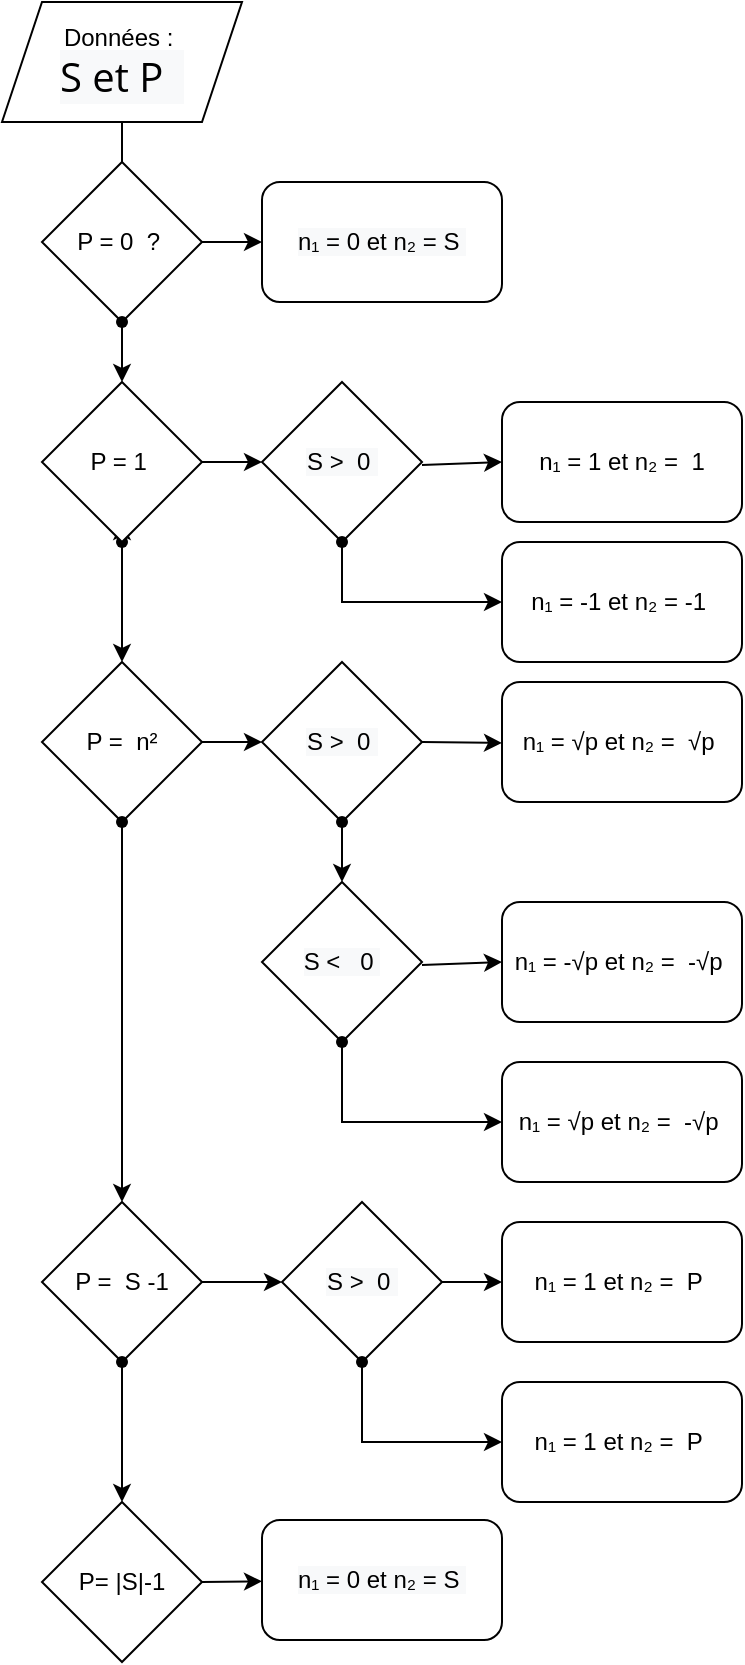 <mxfile version="21.6.8" type="github">
  <diagram name="Page-1" id="oXkhcKXqqHTmxrn9fmlG">
    <mxGraphModel dx="883" dy="760" grid="1" gridSize="10" guides="1" tooltips="1" connect="1" arrows="1" fold="1" page="1" pageScale="1" pageWidth="827" pageHeight="1169" math="0" shadow="0">
      <root>
        <mxCell id="0" />
        <mxCell id="1" parent="0" />
        <mxCell id="xhGbVaQIMAE0yXhCrkGo-1" value="Données :&amp;nbsp;&lt;br style=&quot;box-sizing: content-box; -webkit-font-smoothing: antialiased; font-family: &amp;quot;Open Sans&amp;quot;, &amp;quot;VP Default&amp;quot;; font-size: 20px; background-color: rgb(248, 249, 250);&quot;&gt;&lt;span style=&quot;font-family: &amp;quot;Open Sans&amp;quot;, &amp;quot;VP Default&amp;quot;; font-size: 20px; background-color: rgb(248, 249, 250);&quot;&gt;S et P&amp;nbsp;&amp;nbsp;&lt;/span&gt;" style="shape=parallelogram;perimeter=parallelogramPerimeter;whiteSpace=wrap;html=1;fixedSize=1;" vertex="1" parent="1">
          <mxGeometry x="350" y="410" width="120" height="60" as="geometry" />
        </mxCell>
        <mxCell id="xhGbVaQIMAE0yXhCrkGo-2" value="" style="endArrow=classic;html=1;rounded=0;exitX=0.5;exitY=1;exitDx=0;exitDy=0;" edge="1" parent="1" source="xhGbVaQIMAE0yXhCrkGo-1">
          <mxGeometry width="50" height="50" relative="1" as="geometry">
            <mxPoint x="390" y="460" as="sourcePoint" />
            <mxPoint x="410" y="510" as="targetPoint" />
          </mxGeometry>
        </mxCell>
        <mxCell id="xhGbVaQIMAE0yXhCrkGo-3" value="P = 0&amp;nbsp; ?&amp;nbsp;" style="rhombus;whiteSpace=wrap;html=1;" vertex="1" parent="1">
          <mxGeometry x="370" y="490" width="80" height="80" as="geometry" />
        </mxCell>
        <mxCell id="xhGbVaQIMAE0yXhCrkGo-4" value="" style="endArrow=classic;html=1;rounded=0;exitDx=0;exitDy=0;" edge="1" parent="1" source="xhGbVaQIMAE0yXhCrkGo-7">
          <mxGeometry width="50" height="50" relative="1" as="geometry">
            <mxPoint x="400" y="710" as="sourcePoint" />
            <mxPoint x="410" y="670" as="targetPoint" />
          </mxGeometry>
        </mxCell>
        <mxCell id="xhGbVaQIMAE0yXhCrkGo-5" value="" style="endArrow=classic;html=1;rounded=0;exitX=1;exitY=0.5;exitDx=0;exitDy=0;" edge="1" parent="1" source="xhGbVaQIMAE0yXhCrkGo-3" target="xhGbVaQIMAE0yXhCrkGo-6">
          <mxGeometry width="50" height="50" relative="1" as="geometry">
            <mxPoint x="390" y="650" as="sourcePoint" />
            <mxPoint x="600" y="540" as="targetPoint" />
          </mxGeometry>
        </mxCell>
        <mxCell id="xhGbVaQIMAE0yXhCrkGo-6" value="&lt;span style=&quot;color: rgb(0, 0, 0); font-family: Helvetica, &amp;quot;VP Default&amp;quot;; font-size: 12px; font-style: normal; font-variant-ligatures: normal; font-variant-caps: normal; font-weight: 400; letter-spacing: normal; orphans: 2; text-align: center; text-indent: 0px; text-transform: none; widows: 2; word-spacing: 0px; -webkit-text-stroke-width: 0px; background-color: rgb(248, 249, 250); text-decoration-thickness: initial; text-decoration-style: initial; text-decoration-color: initial; float: none; display: inline !important;&quot;&gt;n₁ = 0 et n₂ = S&amp;nbsp;&lt;/span&gt;" style="rounded=1;whiteSpace=wrap;html=1;" vertex="1" parent="1">
          <mxGeometry x="480" y="500" width="120" height="60" as="geometry" />
        </mxCell>
        <mxCell id="xhGbVaQIMAE0yXhCrkGo-8" value="" style="endArrow=classic;html=1;rounded=0;exitX=1;exitY=0.5;exitDx=0;exitDy=0;" edge="1" parent="1" source="xhGbVaQIMAE0yXhCrkGo-7" target="xhGbVaQIMAE0yXhCrkGo-9">
          <mxGeometry width="50" height="50" relative="1" as="geometry">
            <mxPoint x="520" y="650" as="sourcePoint" />
            <mxPoint x="520" y="710" as="targetPoint" />
          </mxGeometry>
        </mxCell>
        <mxCell id="xhGbVaQIMAE0yXhCrkGo-9" value="&lt;meta charset=&quot;utf-8&quot;&gt;&lt;span style=&quot;color: rgb(0, 0, 0); font-family: Helvetica, &amp;quot;VP Default&amp;quot;; font-size: 12px; font-style: normal; font-variant-ligatures: normal; font-variant-caps: normal; font-weight: 400; letter-spacing: normal; orphans: 2; text-align: center; text-indent: 0px; text-transform: none; widows: 2; word-spacing: 0px; -webkit-text-stroke-width: 0px; background-color: rgb(248, 249, 250); text-decoration-thickness: initial; text-decoration-style: initial; text-decoration-color: initial; float: none; display: inline !important;&quot;&gt;S &amp;gt;&amp;nbsp; 0&amp;nbsp;&lt;/span&gt;" style="rhombus;whiteSpace=wrap;html=1;" vertex="1" parent="1">
          <mxGeometry x="480" y="600" width="80" height="80" as="geometry" />
        </mxCell>
        <mxCell id="xhGbVaQIMAE0yXhCrkGo-10" value="" style="shape=waypoint;sketch=0;fillStyle=solid;size=6;pointerEvents=1;points=[];fillColor=none;resizable=0;rotatable=0;perimeter=centerPerimeter;snapToPoint=1;" vertex="1" parent="1">
          <mxGeometry x="510" y="670" width="20" height="20" as="geometry" />
        </mxCell>
        <mxCell id="xhGbVaQIMAE0yXhCrkGo-13" value="" style="endArrow=classic;html=1;rounded=0;exitDx=0;exitDy=0;" edge="1" parent="1" source="xhGbVaQIMAE0yXhCrkGo-18">
          <mxGeometry width="50" height="50" relative="1" as="geometry">
            <mxPoint x="410" y="740" as="sourcePoint" />
            <mxPoint x="409.5" y="815" as="targetPoint" />
            <Array as="points">
              <mxPoint x="410" y="790" />
            </Array>
          </mxGeometry>
        </mxCell>
        <mxCell id="xhGbVaQIMAE0yXhCrkGo-14" value="n₁ = 1 et n₂ =&amp;nbsp; 1" style="rounded=1;whiteSpace=wrap;html=1;" vertex="1" parent="1">
          <mxGeometry x="600" y="610" width="120" height="60" as="geometry" />
        </mxCell>
        <mxCell id="xhGbVaQIMAE0yXhCrkGo-15" value="" style="endArrow=classic;html=1;rounded=0;exitX=1;exitY=0.5;exitDx=0;exitDy=0;entryX=0;entryY=0.5;entryDx=0;entryDy=0;" edge="1" parent="1" target="xhGbVaQIMAE0yXhCrkGo-14">
          <mxGeometry width="50" height="50" relative="1" as="geometry">
            <mxPoint x="560" y="641.5" as="sourcePoint" />
            <mxPoint x="600" y="650" as="targetPoint" />
          </mxGeometry>
        </mxCell>
        <mxCell id="xhGbVaQIMAE0yXhCrkGo-16" value="n₁ = -1 et n₂ = -1&amp;nbsp;" style="rounded=1;whiteSpace=wrap;html=1;" vertex="1" parent="1">
          <mxGeometry x="600" y="680" width="120" height="60" as="geometry" />
        </mxCell>
        <mxCell id="xhGbVaQIMAE0yXhCrkGo-17" value="" style="endArrow=classic;html=1;rounded=0;exitX=1;exitY=0.5;exitDx=0;exitDy=0;entryX=0;entryY=0.5;entryDx=0;entryDy=0;" edge="1" parent="1" target="xhGbVaQIMAE0yXhCrkGo-16">
          <mxGeometry width="50" height="50" relative="1" as="geometry">
            <mxPoint x="520" y="681.5" as="sourcePoint" />
            <mxPoint x="610" y="678.5" as="targetPoint" />
            <Array as="points">
              <mxPoint x="520" y="710" />
            </Array>
          </mxGeometry>
        </mxCell>
        <mxCell id="xhGbVaQIMAE0yXhCrkGo-19" value="" style="shape=waypoint;sketch=0;fillStyle=solid;size=6;pointerEvents=1;points=[];fillColor=none;resizable=0;rotatable=0;perimeter=centerPerimeter;snapToPoint=1;" vertex="1" parent="1">
          <mxGeometry x="400" y="670" width="20" height="20" as="geometry" />
        </mxCell>
        <mxCell id="xhGbVaQIMAE0yXhCrkGo-21" value="" style="endArrow=classic;html=1;rounded=0;exitX=1;exitY=0.5;exitDx=0;exitDy=0;" edge="1" parent="1" target="xhGbVaQIMAE0yXhCrkGo-22" source="xhGbVaQIMAE0yXhCrkGo-18">
          <mxGeometry width="50" height="50" relative="1" as="geometry">
            <mxPoint x="450" y="850" as="sourcePoint" />
            <mxPoint x="520" y="890" as="targetPoint" />
          </mxGeometry>
        </mxCell>
        <mxCell id="xhGbVaQIMAE0yXhCrkGo-22" value="&lt;meta charset=&quot;utf-8&quot;&gt;&lt;span style=&quot;color: rgb(0, 0, 0); font-family: Helvetica, &amp;quot;VP Default&amp;quot;; font-size: 12px; font-style: normal; font-variant-ligatures: normal; font-variant-caps: normal; font-weight: 400; letter-spacing: normal; orphans: 2; text-align: center; text-indent: 0px; text-transform: none; widows: 2; word-spacing: 0px; -webkit-text-stroke-width: 0px; background-color: rgb(248, 249, 250); text-decoration-thickness: initial; text-decoration-style: initial; text-decoration-color: initial; float: none; display: inline !important;&quot;&gt;S &amp;gt;&amp;nbsp; 0&amp;nbsp;&lt;/span&gt;" style="rhombus;whiteSpace=wrap;html=1;" vertex="1" parent="1">
          <mxGeometry x="480" y="740" width="80" height="80" as="geometry" />
        </mxCell>
        <mxCell id="xhGbVaQIMAE0yXhCrkGo-23" value="" style="shape=waypoint;sketch=0;fillStyle=solid;size=6;pointerEvents=1;points=[];fillColor=none;resizable=0;rotatable=0;perimeter=centerPerimeter;snapToPoint=1;" vertex="1" parent="1">
          <mxGeometry x="510" y="810" width="20" height="20" as="geometry" />
        </mxCell>
        <mxCell id="xhGbVaQIMAE0yXhCrkGo-24" value="n₁ = √p et n₂ =&amp;nbsp; √p&amp;nbsp;" style="rounded=1;whiteSpace=wrap;html=1;" vertex="1" parent="1">
          <mxGeometry x="600" y="750" width="120" height="60" as="geometry" />
        </mxCell>
        <mxCell id="xhGbVaQIMAE0yXhCrkGo-25" value="" style="endArrow=classic;html=1;rounded=0;exitX=1;exitY=0.5;exitDx=0;exitDy=0;" edge="1" parent="1">
          <mxGeometry width="50" height="50" relative="1" as="geometry">
            <mxPoint x="560" y="780" as="sourcePoint" />
            <mxPoint x="600" y="780.5" as="targetPoint" />
          </mxGeometry>
        </mxCell>
        <mxCell id="xhGbVaQIMAE0yXhCrkGo-26" value="n₁ = -√p et n₂ =&amp;nbsp; -√p&amp;nbsp;" style="rounded=1;whiteSpace=wrap;html=1;" vertex="1" parent="1">
          <mxGeometry x="600" y="860" width="120" height="60" as="geometry" />
        </mxCell>
        <mxCell id="xhGbVaQIMAE0yXhCrkGo-34" value="&lt;span style=&quot;color: rgb(0, 0, 0); font-family: Helvetica, &amp;quot;VP Default&amp;quot;; font-size: 12px; font-style: normal; font-variant-ligatures: normal; font-variant-caps: normal; font-weight: 400; letter-spacing: normal; orphans: 2; text-align: center; text-indent: 0px; text-transform: none; widows: 2; word-spacing: 0px; -webkit-text-stroke-width: 0px; background-color: rgb(248, 249, 250); text-decoration-thickness: initial; text-decoration-style: initial; text-decoration-color: initial; float: none; display: inline !important;&quot;&gt;S &amp;lt;&amp;nbsp;&amp;nbsp; 0&amp;nbsp;&lt;/span&gt;" style="rhombus;whiteSpace=wrap;html=1;" vertex="1" parent="1">
          <mxGeometry x="480" y="850" width="80" height="80" as="geometry" />
        </mxCell>
        <mxCell id="xhGbVaQIMAE0yXhCrkGo-35" value="" style="shape=waypoint;sketch=0;fillStyle=solid;size=6;pointerEvents=1;points=[];fillColor=none;resizable=0;rotatable=0;perimeter=centerPerimeter;snapToPoint=1;" vertex="1" parent="1">
          <mxGeometry x="510" y="920" width="20" height="20" as="geometry" />
        </mxCell>
        <mxCell id="xhGbVaQIMAE0yXhCrkGo-36" value="n₁ = √p et n₂ =&amp;nbsp; -√p&amp;nbsp;" style="rounded=1;whiteSpace=wrap;html=1;" vertex="1" parent="1">
          <mxGeometry x="600" y="940" width="120" height="60" as="geometry" />
        </mxCell>
        <mxCell id="xhGbVaQIMAE0yXhCrkGo-37" value="" style="endArrow=classic;html=1;rounded=0;exitX=1;exitY=0.5;exitDx=0;exitDy=0;entryX=0.5;entryY=0;entryDx=0;entryDy=0;" edge="1" parent="1" target="xhGbVaQIMAE0yXhCrkGo-34">
          <mxGeometry width="50" height="50" relative="1" as="geometry">
            <mxPoint x="520" y="820" as="sourcePoint" />
            <mxPoint x="530" y="870" as="targetPoint" />
          </mxGeometry>
        </mxCell>
        <mxCell id="xhGbVaQIMAE0yXhCrkGo-38" value="" style="endArrow=classic;html=1;rounded=0;exitX=1;exitY=0.5;exitDx=0;exitDy=0;entryX=0;entryY=0.5;entryDx=0;entryDy=0;" edge="1" parent="1" target="xhGbVaQIMAE0yXhCrkGo-26">
          <mxGeometry width="50" height="50" relative="1" as="geometry">
            <mxPoint x="560" y="891.5" as="sourcePoint" />
            <mxPoint x="650" y="888.5" as="targetPoint" />
          </mxGeometry>
        </mxCell>
        <mxCell id="xhGbVaQIMAE0yXhCrkGo-7" value="P = 1&amp;nbsp;" style="rhombus;whiteSpace=wrap;html=1;" vertex="1" parent="1">
          <mxGeometry x="370" y="600" width="80" height="80" as="geometry" />
        </mxCell>
        <mxCell id="xhGbVaQIMAE0yXhCrkGo-46" value="" style="endArrow=classic;html=1;rounded=0;exitDx=0;exitDy=0;entryX=0.5;entryY=0;entryDx=0;entryDy=0;" edge="1" parent="1" source="xhGbVaQIMAE0yXhCrkGo-47" target="xhGbVaQIMAE0yXhCrkGo-7">
          <mxGeometry width="50" height="50" relative="1" as="geometry">
            <mxPoint x="400" y="550" as="sourcePoint" />
            <mxPoint x="450" y="500" as="targetPoint" />
          </mxGeometry>
        </mxCell>
        <mxCell id="xhGbVaQIMAE0yXhCrkGo-48" value="" style="endArrow=classic;html=1;rounded=0;exitX=0.5;exitY=1;exitDx=0;exitDy=0;entryDx=0;entryDy=0;" edge="1" parent="1" source="xhGbVaQIMAE0yXhCrkGo-3" target="xhGbVaQIMAE0yXhCrkGo-47">
          <mxGeometry width="50" height="50" relative="1" as="geometry">
            <mxPoint x="410" y="570" as="sourcePoint" />
            <mxPoint x="410" y="600" as="targetPoint" />
          </mxGeometry>
        </mxCell>
        <mxCell id="xhGbVaQIMAE0yXhCrkGo-47" value="" style="shape=waypoint;sketch=0;fillStyle=solid;size=6;pointerEvents=1;points=[];fillColor=none;resizable=0;rotatable=0;perimeter=centerPerimeter;snapToPoint=1;" vertex="1" parent="1">
          <mxGeometry x="400" y="560" width="20" height="20" as="geometry" />
        </mxCell>
        <mxCell id="xhGbVaQIMAE0yXhCrkGo-49" value="" style="endArrow=classic;html=1;rounded=0;exitDx=0;exitDy=0;" edge="1" parent="1" source="xhGbVaQIMAE0yXhCrkGo-19" target="xhGbVaQIMAE0yXhCrkGo-18">
          <mxGeometry width="50" height="50" relative="1" as="geometry">
            <mxPoint x="410" y="680" as="sourcePoint" />
            <mxPoint x="409.5" y="825" as="targetPoint" />
            <Array as="points" />
          </mxGeometry>
        </mxCell>
        <mxCell id="xhGbVaQIMAE0yXhCrkGo-18" value="P =&amp;nbsp; n²" style="rhombus;whiteSpace=wrap;html=1;" vertex="1" parent="1">
          <mxGeometry x="370" y="740" width="80" height="80" as="geometry" />
        </mxCell>
        <mxCell id="xhGbVaQIMAE0yXhCrkGo-52" value="" style="endArrow=classic;html=1;rounded=0;exitX=1;exitY=0.5;exitDx=0;exitDy=0;" edge="1" parent="1" source="xhGbVaQIMAE0yXhCrkGo-64" target="xhGbVaQIMAE0yXhCrkGo-53">
          <mxGeometry width="50" height="50" relative="1" as="geometry">
            <mxPoint x="450" y="1140" as="sourcePoint" />
            <mxPoint x="520" y="1180" as="targetPoint" />
          </mxGeometry>
        </mxCell>
        <mxCell id="xhGbVaQIMAE0yXhCrkGo-53" value="&lt;meta charset=&quot;utf-8&quot;&gt;&lt;span style=&quot;color: rgb(0, 0, 0); font-family: Helvetica, &amp;quot;VP Default&amp;quot;; font-size: 12px; font-style: normal; font-variant-ligatures: normal; font-variant-caps: normal; font-weight: 400; letter-spacing: normal; orphans: 2; text-align: center; text-indent: 0px; text-transform: none; widows: 2; word-spacing: 0px; -webkit-text-stroke-width: 0px; background-color: rgb(248, 249, 250); text-decoration-thickness: initial; text-decoration-style: initial; text-decoration-color: initial; float: none; display: inline !important;&quot;&gt;S &amp;gt;&amp;nbsp; 0&amp;nbsp;&lt;/span&gt;" style="rhombus;whiteSpace=wrap;html=1;" vertex="1" parent="1">
          <mxGeometry x="490" y="1010" width="80" height="80" as="geometry" />
        </mxCell>
        <mxCell id="xhGbVaQIMAE0yXhCrkGo-55" value="n₁ = 1 et n₂ =&amp;nbsp; P&amp;nbsp;" style="rounded=1;whiteSpace=wrap;html=1;" vertex="1" parent="1">
          <mxGeometry x="600" y="1020" width="120" height="60" as="geometry" />
        </mxCell>
        <mxCell id="xhGbVaQIMAE0yXhCrkGo-56" value="" style="endArrow=classic;html=1;rounded=0;" edge="1" parent="1">
          <mxGeometry width="50" height="50" relative="1" as="geometry">
            <mxPoint x="570" y="1050" as="sourcePoint" />
            <mxPoint x="600" y="1050" as="targetPoint" />
          </mxGeometry>
        </mxCell>
        <mxCell id="xhGbVaQIMAE0yXhCrkGo-57" value="n₁ = 1 et n₂ =&amp;nbsp; P&amp;nbsp;" style="rounded=1;whiteSpace=wrap;html=1;" vertex="1" parent="1">
          <mxGeometry x="600" y="1100" width="120" height="60" as="geometry" />
        </mxCell>
        <mxCell id="xhGbVaQIMAE0yXhCrkGo-61" value="" style="endArrow=classic;html=1;rounded=0;exitDx=0;exitDy=0;entryX=0;entryY=0.5;entryDx=0;entryDy=0;" edge="1" parent="1" target="xhGbVaQIMAE0yXhCrkGo-57" source="xhGbVaQIMAE0yXhCrkGo-54">
          <mxGeometry width="50" height="50" relative="1" as="geometry">
            <mxPoint x="520" y="1110" as="sourcePoint" />
            <mxPoint x="520" y="1140" as="targetPoint" />
            <Array as="points">
              <mxPoint x="530" y="1130" />
            </Array>
          </mxGeometry>
        </mxCell>
        <mxCell id="xhGbVaQIMAE0yXhCrkGo-64" value="P =&amp;nbsp; S -1" style="rhombus;whiteSpace=wrap;html=1;" vertex="1" parent="1">
          <mxGeometry x="370" y="1010" width="80" height="80" as="geometry" />
        </mxCell>
        <mxCell id="xhGbVaQIMAE0yXhCrkGo-65" value="" style="endArrow=classic;html=1;rounded=0;exitDx=0;exitDy=0;entryX=0.5;entryY=0;entryDx=0;entryDy=0;" edge="1" parent="1" source="xhGbVaQIMAE0yXhCrkGo-66" target="xhGbVaQIMAE0yXhCrkGo-64">
          <mxGeometry width="50" height="50" relative="1" as="geometry">
            <mxPoint x="409.5" y="830" as="sourcePoint" />
            <mxPoint x="410" y="1010" as="targetPoint" />
            <Array as="points" />
          </mxGeometry>
        </mxCell>
        <mxCell id="xhGbVaQIMAE0yXhCrkGo-67" value="" style="endArrow=classic;html=1;rounded=0;exitDx=0;exitDy=0;entryDx=0;entryDy=0;" edge="1" parent="1" target="xhGbVaQIMAE0yXhCrkGo-66">
          <mxGeometry width="50" height="50" relative="1" as="geometry">
            <mxPoint x="409.5" y="820" as="sourcePoint" />
            <mxPoint x="410" y="1020" as="targetPoint" />
            <Array as="points" />
          </mxGeometry>
        </mxCell>
        <mxCell id="xhGbVaQIMAE0yXhCrkGo-66" value="" style="shape=waypoint;sketch=0;fillStyle=solid;size=6;pointerEvents=1;points=[];fillColor=none;resizable=0;rotatable=0;perimeter=centerPerimeter;snapToPoint=1;" vertex="1" parent="1">
          <mxGeometry x="400" y="810" width="20" height="20" as="geometry" />
        </mxCell>
        <mxCell id="xhGbVaQIMAE0yXhCrkGo-70" value="P= |S|-1" style="rhombus;whiteSpace=wrap;html=1;" vertex="1" parent="1">
          <mxGeometry x="370" y="1160" width="80" height="80" as="geometry" />
        </mxCell>
        <mxCell id="xhGbVaQIMAE0yXhCrkGo-71" value="" style="endArrow=classic;html=1;rounded=0;exitX=1;exitY=0.5;exitDx=0;exitDy=0;" edge="1" parent="1" source="xhGbVaQIMAE0yXhCrkGo-70" target="xhGbVaQIMAE0yXhCrkGo-72">
          <mxGeometry width="50" height="50" relative="1" as="geometry">
            <mxPoint x="390" y="1340" as="sourcePoint" />
            <mxPoint x="600" y="1230" as="targetPoint" />
          </mxGeometry>
        </mxCell>
        <mxCell id="xhGbVaQIMAE0yXhCrkGo-72" value="&lt;span style=&quot;color: rgb(0, 0, 0); font-family: Helvetica, &amp;quot;VP Default&amp;quot;; font-size: 12px; font-style: normal; font-variant-ligatures: normal; font-variant-caps: normal; font-weight: 400; letter-spacing: normal; orphans: 2; text-align: center; text-indent: 0px; text-transform: none; widows: 2; word-spacing: 0px; -webkit-text-stroke-width: 0px; background-color: rgb(248, 249, 250); text-decoration-thickness: initial; text-decoration-style: initial; text-decoration-color: initial; float: none; display: inline !important;&quot;&gt;n₁ = 0 et n₂ = S&amp;nbsp;&lt;/span&gt;" style="rounded=1;whiteSpace=wrap;html=1;" vertex="1" parent="1">
          <mxGeometry x="480" y="1169" width="120" height="60" as="geometry" />
        </mxCell>
        <mxCell id="xhGbVaQIMAE0yXhCrkGo-75" value="" style="endArrow=classic;html=1;rounded=0;entryX=0.5;entryY=0;entryDx=0;entryDy=0;" edge="1" parent="1" source="xhGbVaQIMAE0yXhCrkGo-82" target="xhGbVaQIMAE0yXhCrkGo-70">
          <mxGeometry width="50" height="50" relative="1" as="geometry">
            <mxPoint x="413" y="1110" as="sourcePoint" />
            <mxPoint x="410" y="1150" as="targetPoint" />
            <Array as="points" />
          </mxGeometry>
        </mxCell>
        <mxCell id="xhGbVaQIMAE0yXhCrkGo-79" value="" style="endArrow=classic;html=1;rounded=0;entryX=0;entryY=0.5;entryDx=0;entryDy=0;" edge="1" parent="1" target="xhGbVaQIMAE0yXhCrkGo-36">
          <mxGeometry width="50" height="50" relative="1" as="geometry">
            <mxPoint x="520" y="930" as="sourcePoint" />
            <mxPoint x="570" y="880" as="targetPoint" />
            <Array as="points">
              <mxPoint x="520" y="970" />
            </Array>
          </mxGeometry>
        </mxCell>
        <mxCell id="xhGbVaQIMAE0yXhCrkGo-81" value="" style="endArrow=classic;html=1;rounded=0;exitX=0.5;exitY=1;exitDx=0;exitDy=0;entryDx=0;entryDy=0;" edge="1" parent="1" source="xhGbVaQIMAE0yXhCrkGo-53" target="xhGbVaQIMAE0yXhCrkGo-54">
          <mxGeometry width="50" height="50" relative="1" as="geometry">
            <mxPoint x="530" y="1090" as="sourcePoint" />
            <mxPoint x="590" y="1150" as="targetPoint" />
            <Array as="points" />
          </mxGeometry>
        </mxCell>
        <mxCell id="xhGbVaQIMAE0yXhCrkGo-54" value="" style="shape=waypoint;sketch=0;fillStyle=solid;size=6;pointerEvents=1;points=[];fillColor=none;resizable=0;rotatable=0;perimeter=centerPerimeter;snapToPoint=1;" vertex="1" parent="1">
          <mxGeometry x="520" y="1080" width="20" height="20" as="geometry" />
        </mxCell>
        <mxCell id="xhGbVaQIMAE0yXhCrkGo-82" value="" style="shape=waypoint;sketch=0;fillStyle=solid;size=6;pointerEvents=1;points=[];fillColor=none;resizable=0;rotatable=0;perimeter=centerPerimeter;snapToPoint=1;" vertex="1" parent="1">
          <mxGeometry x="400" y="1080" width="20" height="20" as="geometry" />
        </mxCell>
      </root>
    </mxGraphModel>
  </diagram>
</mxfile>
